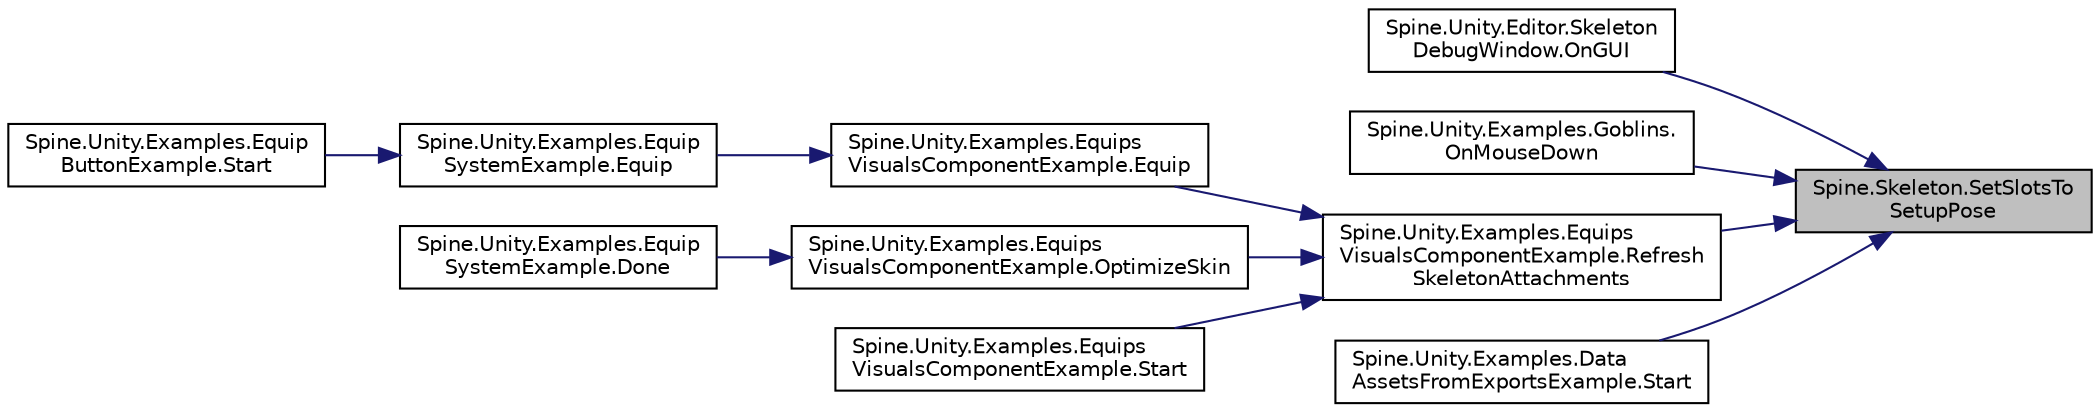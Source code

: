 digraph "Spine.Skeleton.SetSlotsToSetupPose"
{
 // LATEX_PDF_SIZE
  edge [fontname="Helvetica",fontsize="10",labelfontname="Helvetica",labelfontsize="10"];
  node [fontname="Helvetica",fontsize="10",shape=record];
  rankdir="RL";
  Node1 [label="Spine.Skeleton.SetSlotsTo\lSetupPose",height=0.2,width=0.4,color="black", fillcolor="grey75", style="filled", fontcolor="black",tooltip=" "];
  Node1 -> Node2 [dir="back",color="midnightblue",fontsize="10",style="solid"];
  Node2 [label="Spine.Unity.Editor.Skeleton\lDebugWindow.OnGUI",height=0.2,width=0.4,color="black", fillcolor="white", style="filled",URL="$class_spine_1_1_unity_1_1_editor_1_1_skeleton_debug_window.html#a08a29a81c42d9af499d83e27132a247a",tooltip=" "];
  Node1 -> Node3 [dir="back",color="midnightblue",fontsize="10",style="solid"];
  Node3 [label="Spine.Unity.Examples.Goblins.\lOnMouseDown",height=0.2,width=0.4,color="black", fillcolor="white", style="filled",URL="$class_spine_1_1_unity_1_1_examples_1_1_goblins.html#a28c588c581497bd4708e824113ece6ca",tooltip=" "];
  Node1 -> Node4 [dir="back",color="midnightblue",fontsize="10",style="solid"];
  Node4 [label="Spine.Unity.Examples.Equips\lVisualsComponentExample.Refresh\lSkeletonAttachments",height=0.2,width=0.4,color="black", fillcolor="white", style="filled",URL="$class_spine_1_1_unity_1_1_examples_1_1_equips_visuals_component_example.html#a38246583ed686e403a6ceade16220b3b",tooltip=" "];
  Node4 -> Node5 [dir="back",color="midnightblue",fontsize="10",style="solid"];
  Node5 [label="Spine.Unity.Examples.Equips\lVisualsComponentExample.Equip",height=0.2,width=0.4,color="black", fillcolor="white", style="filled",URL="$class_spine_1_1_unity_1_1_examples_1_1_equips_visuals_component_example.html#a1c3c4caaaf3eae2862aa46f453bfab02",tooltip=" "];
  Node5 -> Node6 [dir="back",color="midnightblue",fontsize="10",style="solid"];
  Node6 [label="Spine.Unity.Examples.Equip\lSystemExample.Equip",height=0.2,width=0.4,color="black", fillcolor="white", style="filled",URL="$class_spine_1_1_unity_1_1_examples_1_1_equip_system_example.html#a080aa2407b434f94d29f346ef72b8fdd",tooltip=" "];
  Node6 -> Node7 [dir="back",color="midnightblue",fontsize="10",style="solid"];
  Node7 [label="Spine.Unity.Examples.Equip\lButtonExample.Start",height=0.2,width=0.4,color="black", fillcolor="white", style="filled",URL="$class_spine_1_1_unity_1_1_examples_1_1_equip_button_example.html#a1f732916a8097f5d92785d24c237735f",tooltip=" "];
  Node4 -> Node8 [dir="back",color="midnightblue",fontsize="10",style="solid"];
  Node8 [label="Spine.Unity.Examples.Equips\lVisualsComponentExample.OptimizeSkin",height=0.2,width=0.4,color="black", fillcolor="white", style="filled",URL="$class_spine_1_1_unity_1_1_examples_1_1_equips_visuals_component_example.html#aba3992e78803aa05cff5a96bc0cec14d",tooltip=" "];
  Node8 -> Node9 [dir="back",color="midnightblue",fontsize="10",style="solid"];
  Node9 [label="Spine.Unity.Examples.Equip\lSystemExample.Done",height=0.2,width=0.4,color="black", fillcolor="white", style="filled",URL="$class_spine_1_1_unity_1_1_examples_1_1_equip_system_example.html#a4d5cbb2d2f7425c1aee560c9aa2bde1b",tooltip=" "];
  Node4 -> Node10 [dir="back",color="midnightblue",fontsize="10",style="solid"];
  Node10 [label="Spine.Unity.Examples.Equips\lVisualsComponentExample.Start",height=0.2,width=0.4,color="black", fillcolor="white", style="filled",URL="$class_spine_1_1_unity_1_1_examples_1_1_equips_visuals_component_example.html#a85d8fceb815d7692e0e2cdb3d4859ee0",tooltip=" "];
  Node1 -> Node11 [dir="back",color="midnightblue",fontsize="10",style="solid"];
  Node11 [label="Spine.Unity.Examples.Data\lAssetsFromExportsExample.Start",height=0.2,width=0.4,color="black", fillcolor="white", style="filled",URL="$class_spine_1_1_unity_1_1_examples_1_1_data_assets_from_exports_example.html#ae073836d2a0983f784abc976f8f03531",tooltip=" "];
}
